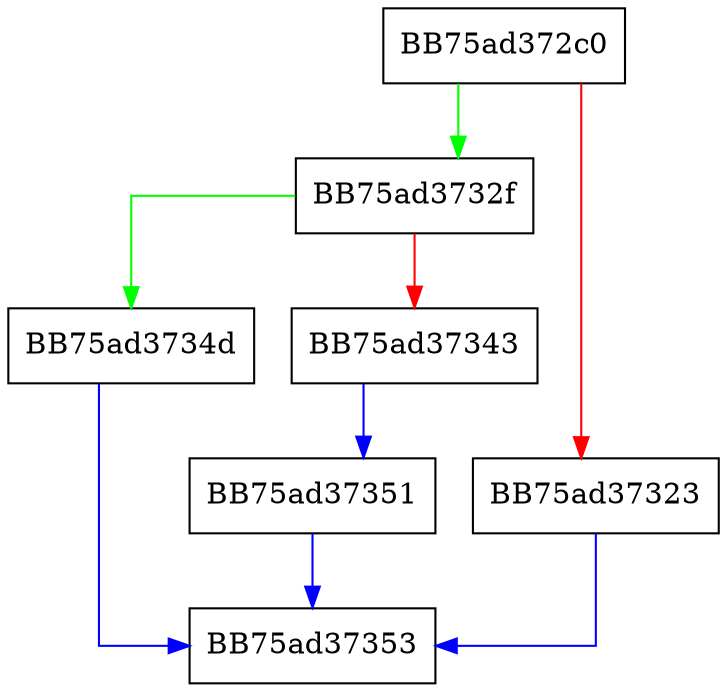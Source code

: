 digraph DumpInjectEv {
  node [shape="box"];
  graph [splines=ortho];
  BB75ad372c0 -> BB75ad3732f [color="green"];
  BB75ad372c0 -> BB75ad37323 [color="red"];
  BB75ad37323 -> BB75ad37353 [color="blue"];
  BB75ad3732f -> BB75ad3734d [color="green"];
  BB75ad3732f -> BB75ad37343 [color="red"];
  BB75ad37343 -> BB75ad37351 [color="blue"];
  BB75ad3734d -> BB75ad37353 [color="blue"];
  BB75ad37351 -> BB75ad37353 [color="blue"];
}